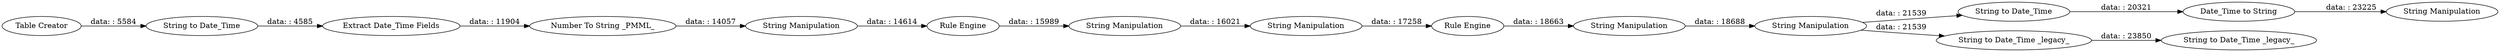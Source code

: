 digraph {
	"8660810908856454757_8" [label="String Manipulation"]
	"8660810908856454757_1641" [label="Extract Date_Time Fields"]
	"8660810908856454757_11" [label="Rule Engine"]
	"8660810908856454757_6" [label="Rule Engine"]
	"8660810908856454757_10" [label="String Manipulation"]
	"8660810908856454757_2" [label="String to Date_Time"]
	"8660810908856454757_9" [label="String Manipulation"]
	"8660810908856454757_1" [label="Table Creator"]
	"8660810908856454757_13" [label="String to Date_Time"]
	"8660810908856454757_15" [label="String to Date_Time _legacy_"]
	"8660810908856454757_19" [label="String Manipulation"]
	"8660810908856454757_17" [label="Number To String _PMML_"]
	"8660810908856454757_18" [label="Date_Time to String"]
	"8660810908856454757_14" [label="String to Date_Time _legacy_"]
	"8660810908856454757_7" [label="String Manipulation"]
	"8660810908856454757_12" [label="String Manipulation"]
	"8660810908856454757_1641" -> "8660810908856454757_17" [label="data: : 11904"]
	"8660810908856454757_10" -> "8660810908856454757_11" [label="data: : 17258"]
	"8660810908856454757_18" -> "8660810908856454757_19" [label="data: : 23225"]
	"8660810908856454757_11" -> "8660810908856454757_12" [label="data: : 18663"]
	"8660810908856454757_8" -> "8660810908856454757_10" [label="data: : 16021"]
	"8660810908856454757_9" -> "8660810908856454757_13" [label="data: : 21539"]
	"8660810908856454757_2" -> "8660810908856454757_1641" [label="data: : 4585"]
	"8660810908856454757_1" -> "8660810908856454757_2" [label="data: : 5584"]
	"8660810908856454757_9" -> "8660810908856454757_14" [label="data: : 21539"]
	"8660810908856454757_12" -> "8660810908856454757_9" [label="data: : 18688"]
	"8660810908856454757_14" -> "8660810908856454757_15" [label="data: : 23850"]
	"8660810908856454757_6" -> "8660810908856454757_8" [label="data: : 15989"]
	"8660810908856454757_17" -> "8660810908856454757_7" [label="data: : 14057"]
	"8660810908856454757_13" -> "8660810908856454757_18" [label="data: : 20321"]
	"8660810908856454757_7" -> "8660810908856454757_6" [label="data: : 14614"]
	rankdir=LR
}
